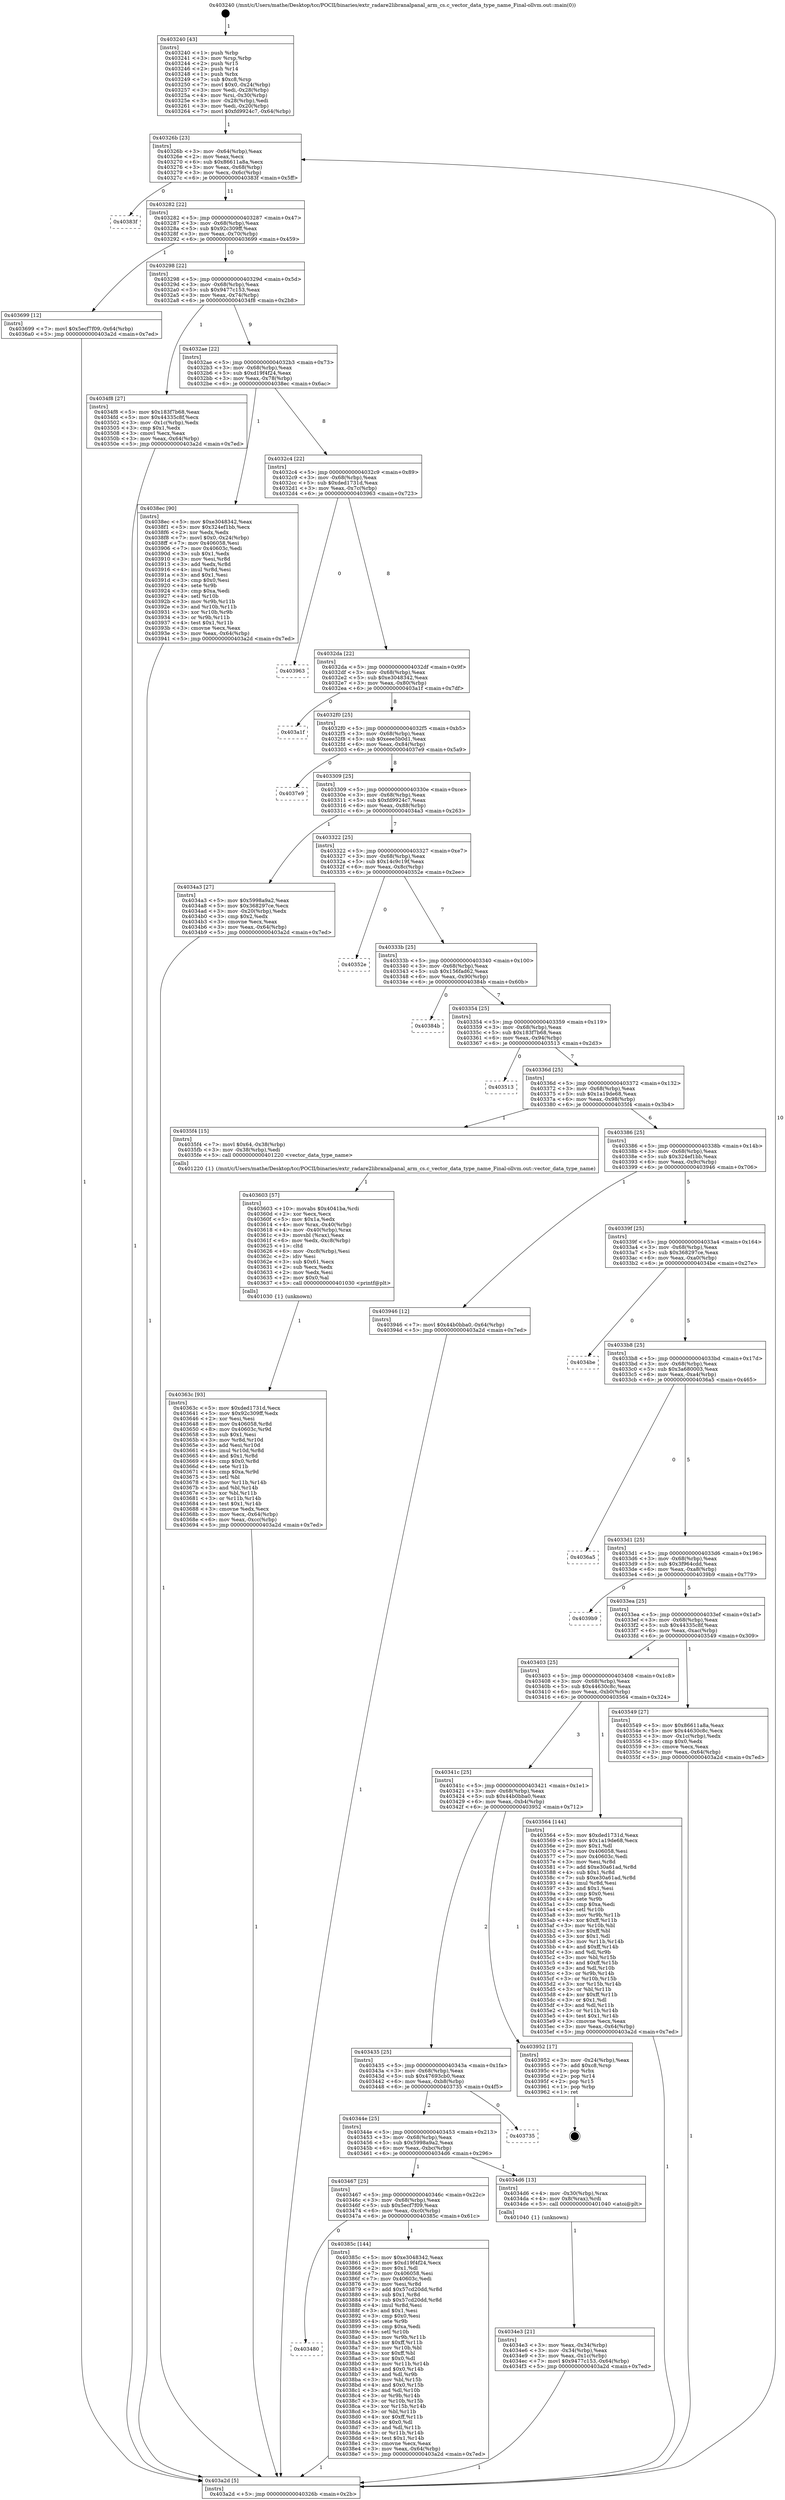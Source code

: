 digraph "0x403240" {
  label = "0x403240 (/mnt/c/Users/mathe/Desktop/tcc/POCII/binaries/extr_radare2libranalpanal_arm_cs.c_vector_data_type_name_Final-ollvm.out::main(0))"
  labelloc = "t"
  node[shape=record]

  Entry [label="",width=0.3,height=0.3,shape=circle,fillcolor=black,style=filled]
  "0x40326b" [label="{
     0x40326b [23]\l
     | [instrs]\l
     &nbsp;&nbsp;0x40326b \<+3\>: mov -0x64(%rbp),%eax\l
     &nbsp;&nbsp;0x40326e \<+2\>: mov %eax,%ecx\l
     &nbsp;&nbsp;0x403270 \<+6\>: sub $0x86611a8a,%ecx\l
     &nbsp;&nbsp;0x403276 \<+3\>: mov %eax,-0x68(%rbp)\l
     &nbsp;&nbsp;0x403279 \<+3\>: mov %ecx,-0x6c(%rbp)\l
     &nbsp;&nbsp;0x40327c \<+6\>: je 000000000040383f \<main+0x5ff\>\l
  }"]
  "0x40383f" [label="{
     0x40383f\l
  }", style=dashed]
  "0x403282" [label="{
     0x403282 [22]\l
     | [instrs]\l
     &nbsp;&nbsp;0x403282 \<+5\>: jmp 0000000000403287 \<main+0x47\>\l
     &nbsp;&nbsp;0x403287 \<+3\>: mov -0x68(%rbp),%eax\l
     &nbsp;&nbsp;0x40328a \<+5\>: sub $0x92c309ff,%eax\l
     &nbsp;&nbsp;0x40328f \<+3\>: mov %eax,-0x70(%rbp)\l
     &nbsp;&nbsp;0x403292 \<+6\>: je 0000000000403699 \<main+0x459\>\l
  }"]
  Exit [label="",width=0.3,height=0.3,shape=circle,fillcolor=black,style=filled,peripheries=2]
  "0x403699" [label="{
     0x403699 [12]\l
     | [instrs]\l
     &nbsp;&nbsp;0x403699 \<+7\>: movl $0x5ecf7f09,-0x64(%rbp)\l
     &nbsp;&nbsp;0x4036a0 \<+5\>: jmp 0000000000403a2d \<main+0x7ed\>\l
  }"]
  "0x403298" [label="{
     0x403298 [22]\l
     | [instrs]\l
     &nbsp;&nbsp;0x403298 \<+5\>: jmp 000000000040329d \<main+0x5d\>\l
     &nbsp;&nbsp;0x40329d \<+3\>: mov -0x68(%rbp),%eax\l
     &nbsp;&nbsp;0x4032a0 \<+5\>: sub $0x9477c153,%eax\l
     &nbsp;&nbsp;0x4032a5 \<+3\>: mov %eax,-0x74(%rbp)\l
     &nbsp;&nbsp;0x4032a8 \<+6\>: je 00000000004034f8 \<main+0x2b8\>\l
  }"]
  "0x403480" [label="{
     0x403480\l
  }", style=dashed]
  "0x4034f8" [label="{
     0x4034f8 [27]\l
     | [instrs]\l
     &nbsp;&nbsp;0x4034f8 \<+5\>: mov $0x183f7b68,%eax\l
     &nbsp;&nbsp;0x4034fd \<+5\>: mov $0x44335c8f,%ecx\l
     &nbsp;&nbsp;0x403502 \<+3\>: mov -0x1c(%rbp),%edx\l
     &nbsp;&nbsp;0x403505 \<+3\>: cmp $0x1,%edx\l
     &nbsp;&nbsp;0x403508 \<+3\>: cmovl %ecx,%eax\l
     &nbsp;&nbsp;0x40350b \<+3\>: mov %eax,-0x64(%rbp)\l
     &nbsp;&nbsp;0x40350e \<+5\>: jmp 0000000000403a2d \<main+0x7ed\>\l
  }"]
  "0x4032ae" [label="{
     0x4032ae [22]\l
     | [instrs]\l
     &nbsp;&nbsp;0x4032ae \<+5\>: jmp 00000000004032b3 \<main+0x73\>\l
     &nbsp;&nbsp;0x4032b3 \<+3\>: mov -0x68(%rbp),%eax\l
     &nbsp;&nbsp;0x4032b6 \<+5\>: sub $0xd19f4f24,%eax\l
     &nbsp;&nbsp;0x4032bb \<+3\>: mov %eax,-0x78(%rbp)\l
     &nbsp;&nbsp;0x4032be \<+6\>: je 00000000004038ec \<main+0x6ac\>\l
  }"]
  "0x40385c" [label="{
     0x40385c [144]\l
     | [instrs]\l
     &nbsp;&nbsp;0x40385c \<+5\>: mov $0xe3048342,%eax\l
     &nbsp;&nbsp;0x403861 \<+5\>: mov $0xd19f4f24,%ecx\l
     &nbsp;&nbsp;0x403866 \<+2\>: mov $0x1,%dl\l
     &nbsp;&nbsp;0x403868 \<+7\>: mov 0x406058,%esi\l
     &nbsp;&nbsp;0x40386f \<+7\>: mov 0x40603c,%edi\l
     &nbsp;&nbsp;0x403876 \<+3\>: mov %esi,%r8d\l
     &nbsp;&nbsp;0x403879 \<+7\>: add $0x57cd20dd,%r8d\l
     &nbsp;&nbsp;0x403880 \<+4\>: sub $0x1,%r8d\l
     &nbsp;&nbsp;0x403884 \<+7\>: sub $0x57cd20dd,%r8d\l
     &nbsp;&nbsp;0x40388b \<+4\>: imul %r8d,%esi\l
     &nbsp;&nbsp;0x40388f \<+3\>: and $0x1,%esi\l
     &nbsp;&nbsp;0x403892 \<+3\>: cmp $0x0,%esi\l
     &nbsp;&nbsp;0x403895 \<+4\>: sete %r9b\l
     &nbsp;&nbsp;0x403899 \<+3\>: cmp $0xa,%edi\l
     &nbsp;&nbsp;0x40389c \<+4\>: setl %r10b\l
     &nbsp;&nbsp;0x4038a0 \<+3\>: mov %r9b,%r11b\l
     &nbsp;&nbsp;0x4038a3 \<+4\>: xor $0xff,%r11b\l
     &nbsp;&nbsp;0x4038a7 \<+3\>: mov %r10b,%bl\l
     &nbsp;&nbsp;0x4038aa \<+3\>: xor $0xff,%bl\l
     &nbsp;&nbsp;0x4038ad \<+3\>: xor $0x0,%dl\l
     &nbsp;&nbsp;0x4038b0 \<+3\>: mov %r11b,%r14b\l
     &nbsp;&nbsp;0x4038b3 \<+4\>: and $0x0,%r14b\l
     &nbsp;&nbsp;0x4038b7 \<+3\>: and %dl,%r9b\l
     &nbsp;&nbsp;0x4038ba \<+3\>: mov %bl,%r15b\l
     &nbsp;&nbsp;0x4038bd \<+4\>: and $0x0,%r15b\l
     &nbsp;&nbsp;0x4038c1 \<+3\>: and %dl,%r10b\l
     &nbsp;&nbsp;0x4038c4 \<+3\>: or %r9b,%r14b\l
     &nbsp;&nbsp;0x4038c7 \<+3\>: or %r10b,%r15b\l
     &nbsp;&nbsp;0x4038ca \<+3\>: xor %r15b,%r14b\l
     &nbsp;&nbsp;0x4038cd \<+3\>: or %bl,%r11b\l
     &nbsp;&nbsp;0x4038d0 \<+4\>: xor $0xff,%r11b\l
     &nbsp;&nbsp;0x4038d4 \<+3\>: or $0x0,%dl\l
     &nbsp;&nbsp;0x4038d7 \<+3\>: and %dl,%r11b\l
     &nbsp;&nbsp;0x4038da \<+3\>: or %r11b,%r14b\l
     &nbsp;&nbsp;0x4038dd \<+4\>: test $0x1,%r14b\l
     &nbsp;&nbsp;0x4038e1 \<+3\>: cmovne %ecx,%eax\l
     &nbsp;&nbsp;0x4038e4 \<+3\>: mov %eax,-0x64(%rbp)\l
     &nbsp;&nbsp;0x4038e7 \<+5\>: jmp 0000000000403a2d \<main+0x7ed\>\l
  }"]
  "0x4038ec" [label="{
     0x4038ec [90]\l
     | [instrs]\l
     &nbsp;&nbsp;0x4038ec \<+5\>: mov $0xe3048342,%eax\l
     &nbsp;&nbsp;0x4038f1 \<+5\>: mov $0x324ef1bb,%ecx\l
     &nbsp;&nbsp;0x4038f6 \<+2\>: xor %edx,%edx\l
     &nbsp;&nbsp;0x4038f8 \<+7\>: movl $0x0,-0x24(%rbp)\l
     &nbsp;&nbsp;0x4038ff \<+7\>: mov 0x406058,%esi\l
     &nbsp;&nbsp;0x403906 \<+7\>: mov 0x40603c,%edi\l
     &nbsp;&nbsp;0x40390d \<+3\>: sub $0x1,%edx\l
     &nbsp;&nbsp;0x403910 \<+3\>: mov %esi,%r8d\l
     &nbsp;&nbsp;0x403913 \<+3\>: add %edx,%r8d\l
     &nbsp;&nbsp;0x403916 \<+4\>: imul %r8d,%esi\l
     &nbsp;&nbsp;0x40391a \<+3\>: and $0x1,%esi\l
     &nbsp;&nbsp;0x40391d \<+3\>: cmp $0x0,%esi\l
     &nbsp;&nbsp;0x403920 \<+4\>: sete %r9b\l
     &nbsp;&nbsp;0x403924 \<+3\>: cmp $0xa,%edi\l
     &nbsp;&nbsp;0x403927 \<+4\>: setl %r10b\l
     &nbsp;&nbsp;0x40392b \<+3\>: mov %r9b,%r11b\l
     &nbsp;&nbsp;0x40392e \<+3\>: and %r10b,%r11b\l
     &nbsp;&nbsp;0x403931 \<+3\>: xor %r10b,%r9b\l
     &nbsp;&nbsp;0x403934 \<+3\>: or %r9b,%r11b\l
     &nbsp;&nbsp;0x403937 \<+4\>: test $0x1,%r11b\l
     &nbsp;&nbsp;0x40393b \<+3\>: cmovne %ecx,%eax\l
     &nbsp;&nbsp;0x40393e \<+3\>: mov %eax,-0x64(%rbp)\l
     &nbsp;&nbsp;0x403941 \<+5\>: jmp 0000000000403a2d \<main+0x7ed\>\l
  }"]
  "0x4032c4" [label="{
     0x4032c4 [22]\l
     | [instrs]\l
     &nbsp;&nbsp;0x4032c4 \<+5\>: jmp 00000000004032c9 \<main+0x89\>\l
     &nbsp;&nbsp;0x4032c9 \<+3\>: mov -0x68(%rbp),%eax\l
     &nbsp;&nbsp;0x4032cc \<+5\>: sub $0xded1731d,%eax\l
     &nbsp;&nbsp;0x4032d1 \<+3\>: mov %eax,-0x7c(%rbp)\l
     &nbsp;&nbsp;0x4032d4 \<+6\>: je 0000000000403963 \<main+0x723\>\l
  }"]
  "0x40363c" [label="{
     0x40363c [93]\l
     | [instrs]\l
     &nbsp;&nbsp;0x40363c \<+5\>: mov $0xded1731d,%ecx\l
     &nbsp;&nbsp;0x403641 \<+5\>: mov $0x92c309ff,%edx\l
     &nbsp;&nbsp;0x403646 \<+2\>: xor %esi,%esi\l
     &nbsp;&nbsp;0x403648 \<+8\>: mov 0x406058,%r8d\l
     &nbsp;&nbsp;0x403650 \<+8\>: mov 0x40603c,%r9d\l
     &nbsp;&nbsp;0x403658 \<+3\>: sub $0x1,%esi\l
     &nbsp;&nbsp;0x40365b \<+3\>: mov %r8d,%r10d\l
     &nbsp;&nbsp;0x40365e \<+3\>: add %esi,%r10d\l
     &nbsp;&nbsp;0x403661 \<+4\>: imul %r10d,%r8d\l
     &nbsp;&nbsp;0x403665 \<+4\>: and $0x1,%r8d\l
     &nbsp;&nbsp;0x403669 \<+4\>: cmp $0x0,%r8d\l
     &nbsp;&nbsp;0x40366d \<+4\>: sete %r11b\l
     &nbsp;&nbsp;0x403671 \<+4\>: cmp $0xa,%r9d\l
     &nbsp;&nbsp;0x403675 \<+3\>: setl %bl\l
     &nbsp;&nbsp;0x403678 \<+3\>: mov %r11b,%r14b\l
     &nbsp;&nbsp;0x40367b \<+3\>: and %bl,%r14b\l
     &nbsp;&nbsp;0x40367e \<+3\>: xor %bl,%r11b\l
     &nbsp;&nbsp;0x403681 \<+3\>: or %r11b,%r14b\l
     &nbsp;&nbsp;0x403684 \<+4\>: test $0x1,%r14b\l
     &nbsp;&nbsp;0x403688 \<+3\>: cmovne %edx,%ecx\l
     &nbsp;&nbsp;0x40368b \<+3\>: mov %ecx,-0x64(%rbp)\l
     &nbsp;&nbsp;0x40368e \<+6\>: mov %eax,-0xcc(%rbp)\l
     &nbsp;&nbsp;0x403694 \<+5\>: jmp 0000000000403a2d \<main+0x7ed\>\l
  }"]
  "0x403963" [label="{
     0x403963\l
  }", style=dashed]
  "0x4032da" [label="{
     0x4032da [22]\l
     | [instrs]\l
     &nbsp;&nbsp;0x4032da \<+5\>: jmp 00000000004032df \<main+0x9f\>\l
     &nbsp;&nbsp;0x4032df \<+3\>: mov -0x68(%rbp),%eax\l
     &nbsp;&nbsp;0x4032e2 \<+5\>: sub $0xe3048342,%eax\l
     &nbsp;&nbsp;0x4032e7 \<+3\>: mov %eax,-0x80(%rbp)\l
     &nbsp;&nbsp;0x4032ea \<+6\>: je 0000000000403a1f \<main+0x7df\>\l
  }"]
  "0x403603" [label="{
     0x403603 [57]\l
     | [instrs]\l
     &nbsp;&nbsp;0x403603 \<+10\>: movabs $0x4041ba,%rdi\l
     &nbsp;&nbsp;0x40360d \<+2\>: xor %ecx,%ecx\l
     &nbsp;&nbsp;0x40360f \<+5\>: mov $0x1a,%edx\l
     &nbsp;&nbsp;0x403614 \<+4\>: mov %rax,-0x40(%rbp)\l
     &nbsp;&nbsp;0x403618 \<+4\>: mov -0x40(%rbp),%rax\l
     &nbsp;&nbsp;0x40361c \<+3\>: movsbl (%rax),%eax\l
     &nbsp;&nbsp;0x40361f \<+6\>: mov %edx,-0xc8(%rbp)\l
     &nbsp;&nbsp;0x403625 \<+1\>: cltd\l
     &nbsp;&nbsp;0x403626 \<+6\>: mov -0xc8(%rbp),%esi\l
     &nbsp;&nbsp;0x40362c \<+2\>: idiv %esi\l
     &nbsp;&nbsp;0x40362e \<+3\>: sub $0x61,%ecx\l
     &nbsp;&nbsp;0x403631 \<+2\>: sub %ecx,%edx\l
     &nbsp;&nbsp;0x403633 \<+2\>: mov %edx,%esi\l
     &nbsp;&nbsp;0x403635 \<+2\>: mov $0x0,%al\l
     &nbsp;&nbsp;0x403637 \<+5\>: call 0000000000401030 \<printf@plt\>\l
     | [calls]\l
     &nbsp;&nbsp;0x401030 \{1\} (unknown)\l
  }"]
  "0x403a1f" [label="{
     0x403a1f\l
  }", style=dashed]
  "0x4032f0" [label="{
     0x4032f0 [25]\l
     | [instrs]\l
     &nbsp;&nbsp;0x4032f0 \<+5\>: jmp 00000000004032f5 \<main+0xb5\>\l
     &nbsp;&nbsp;0x4032f5 \<+3\>: mov -0x68(%rbp),%eax\l
     &nbsp;&nbsp;0x4032f8 \<+5\>: sub $0xeee5b0d1,%eax\l
     &nbsp;&nbsp;0x4032fd \<+6\>: mov %eax,-0x84(%rbp)\l
     &nbsp;&nbsp;0x403303 \<+6\>: je 00000000004037e9 \<main+0x5a9\>\l
  }"]
  "0x4034e3" [label="{
     0x4034e3 [21]\l
     | [instrs]\l
     &nbsp;&nbsp;0x4034e3 \<+3\>: mov %eax,-0x34(%rbp)\l
     &nbsp;&nbsp;0x4034e6 \<+3\>: mov -0x34(%rbp),%eax\l
     &nbsp;&nbsp;0x4034e9 \<+3\>: mov %eax,-0x1c(%rbp)\l
     &nbsp;&nbsp;0x4034ec \<+7\>: movl $0x9477c153,-0x64(%rbp)\l
     &nbsp;&nbsp;0x4034f3 \<+5\>: jmp 0000000000403a2d \<main+0x7ed\>\l
  }"]
  "0x4037e9" [label="{
     0x4037e9\l
  }", style=dashed]
  "0x403309" [label="{
     0x403309 [25]\l
     | [instrs]\l
     &nbsp;&nbsp;0x403309 \<+5\>: jmp 000000000040330e \<main+0xce\>\l
     &nbsp;&nbsp;0x40330e \<+3\>: mov -0x68(%rbp),%eax\l
     &nbsp;&nbsp;0x403311 \<+5\>: sub $0xfd9924c7,%eax\l
     &nbsp;&nbsp;0x403316 \<+6\>: mov %eax,-0x88(%rbp)\l
     &nbsp;&nbsp;0x40331c \<+6\>: je 00000000004034a3 \<main+0x263\>\l
  }"]
  "0x403467" [label="{
     0x403467 [25]\l
     | [instrs]\l
     &nbsp;&nbsp;0x403467 \<+5\>: jmp 000000000040346c \<main+0x22c\>\l
     &nbsp;&nbsp;0x40346c \<+3\>: mov -0x68(%rbp),%eax\l
     &nbsp;&nbsp;0x40346f \<+5\>: sub $0x5ecf7f09,%eax\l
     &nbsp;&nbsp;0x403474 \<+6\>: mov %eax,-0xc0(%rbp)\l
     &nbsp;&nbsp;0x40347a \<+6\>: je 000000000040385c \<main+0x61c\>\l
  }"]
  "0x4034a3" [label="{
     0x4034a3 [27]\l
     | [instrs]\l
     &nbsp;&nbsp;0x4034a3 \<+5\>: mov $0x5998a9a2,%eax\l
     &nbsp;&nbsp;0x4034a8 \<+5\>: mov $0x368297ce,%ecx\l
     &nbsp;&nbsp;0x4034ad \<+3\>: mov -0x20(%rbp),%edx\l
     &nbsp;&nbsp;0x4034b0 \<+3\>: cmp $0x2,%edx\l
     &nbsp;&nbsp;0x4034b3 \<+3\>: cmovne %ecx,%eax\l
     &nbsp;&nbsp;0x4034b6 \<+3\>: mov %eax,-0x64(%rbp)\l
     &nbsp;&nbsp;0x4034b9 \<+5\>: jmp 0000000000403a2d \<main+0x7ed\>\l
  }"]
  "0x403322" [label="{
     0x403322 [25]\l
     | [instrs]\l
     &nbsp;&nbsp;0x403322 \<+5\>: jmp 0000000000403327 \<main+0xe7\>\l
     &nbsp;&nbsp;0x403327 \<+3\>: mov -0x68(%rbp),%eax\l
     &nbsp;&nbsp;0x40332a \<+5\>: sub $0x14c9c19f,%eax\l
     &nbsp;&nbsp;0x40332f \<+6\>: mov %eax,-0x8c(%rbp)\l
     &nbsp;&nbsp;0x403335 \<+6\>: je 000000000040352e \<main+0x2ee\>\l
  }"]
  "0x403a2d" [label="{
     0x403a2d [5]\l
     | [instrs]\l
     &nbsp;&nbsp;0x403a2d \<+5\>: jmp 000000000040326b \<main+0x2b\>\l
  }"]
  "0x403240" [label="{
     0x403240 [43]\l
     | [instrs]\l
     &nbsp;&nbsp;0x403240 \<+1\>: push %rbp\l
     &nbsp;&nbsp;0x403241 \<+3\>: mov %rsp,%rbp\l
     &nbsp;&nbsp;0x403244 \<+2\>: push %r15\l
     &nbsp;&nbsp;0x403246 \<+2\>: push %r14\l
     &nbsp;&nbsp;0x403248 \<+1\>: push %rbx\l
     &nbsp;&nbsp;0x403249 \<+7\>: sub $0xc8,%rsp\l
     &nbsp;&nbsp;0x403250 \<+7\>: movl $0x0,-0x24(%rbp)\l
     &nbsp;&nbsp;0x403257 \<+3\>: mov %edi,-0x28(%rbp)\l
     &nbsp;&nbsp;0x40325a \<+4\>: mov %rsi,-0x30(%rbp)\l
     &nbsp;&nbsp;0x40325e \<+3\>: mov -0x28(%rbp),%edi\l
     &nbsp;&nbsp;0x403261 \<+3\>: mov %edi,-0x20(%rbp)\l
     &nbsp;&nbsp;0x403264 \<+7\>: movl $0xfd9924c7,-0x64(%rbp)\l
  }"]
  "0x4034d6" [label="{
     0x4034d6 [13]\l
     | [instrs]\l
     &nbsp;&nbsp;0x4034d6 \<+4\>: mov -0x30(%rbp),%rax\l
     &nbsp;&nbsp;0x4034da \<+4\>: mov 0x8(%rax),%rdi\l
     &nbsp;&nbsp;0x4034de \<+5\>: call 0000000000401040 \<atoi@plt\>\l
     | [calls]\l
     &nbsp;&nbsp;0x401040 \{1\} (unknown)\l
  }"]
  "0x40352e" [label="{
     0x40352e\l
  }", style=dashed]
  "0x40333b" [label="{
     0x40333b [25]\l
     | [instrs]\l
     &nbsp;&nbsp;0x40333b \<+5\>: jmp 0000000000403340 \<main+0x100\>\l
     &nbsp;&nbsp;0x403340 \<+3\>: mov -0x68(%rbp),%eax\l
     &nbsp;&nbsp;0x403343 \<+5\>: sub $0x156fad62,%eax\l
     &nbsp;&nbsp;0x403348 \<+6\>: mov %eax,-0x90(%rbp)\l
     &nbsp;&nbsp;0x40334e \<+6\>: je 000000000040384b \<main+0x60b\>\l
  }"]
  "0x40344e" [label="{
     0x40344e [25]\l
     | [instrs]\l
     &nbsp;&nbsp;0x40344e \<+5\>: jmp 0000000000403453 \<main+0x213\>\l
     &nbsp;&nbsp;0x403453 \<+3\>: mov -0x68(%rbp),%eax\l
     &nbsp;&nbsp;0x403456 \<+5\>: sub $0x5998a9a2,%eax\l
     &nbsp;&nbsp;0x40345b \<+6\>: mov %eax,-0xbc(%rbp)\l
     &nbsp;&nbsp;0x403461 \<+6\>: je 00000000004034d6 \<main+0x296\>\l
  }"]
  "0x40384b" [label="{
     0x40384b\l
  }", style=dashed]
  "0x403354" [label="{
     0x403354 [25]\l
     | [instrs]\l
     &nbsp;&nbsp;0x403354 \<+5\>: jmp 0000000000403359 \<main+0x119\>\l
     &nbsp;&nbsp;0x403359 \<+3\>: mov -0x68(%rbp),%eax\l
     &nbsp;&nbsp;0x40335c \<+5\>: sub $0x183f7b68,%eax\l
     &nbsp;&nbsp;0x403361 \<+6\>: mov %eax,-0x94(%rbp)\l
     &nbsp;&nbsp;0x403367 \<+6\>: je 0000000000403513 \<main+0x2d3\>\l
  }"]
  "0x403735" [label="{
     0x403735\l
  }", style=dashed]
  "0x403513" [label="{
     0x403513\l
  }", style=dashed]
  "0x40336d" [label="{
     0x40336d [25]\l
     | [instrs]\l
     &nbsp;&nbsp;0x40336d \<+5\>: jmp 0000000000403372 \<main+0x132\>\l
     &nbsp;&nbsp;0x403372 \<+3\>: mov -0x68(%rbp),%eax\l
     &nbsp;&nbsp;0x403375 \<+5\>: sub $0x1a19de68,%eax\l
     &nbsp;&nbsp;0x40337a \<+6\>: mov %eax,-0x98(%rbp)\l
     &nbsp;&nbsp;0x403380 \<+6\>: je 00000000004035f4 \<main+0x3b4\>\l
  }"]
  "0x403435" [label="{
     0x403435 [25]\l
     | [instrs]\l
     &nbsp;&nbsp;0x403435 \<+5\>: jmp 000000000040343a \<main+0x1fa\>\l
     &nbsp;&nbsp;0x40343a \<+3\>: mov -0x68(%rbp),%eax\l
     &nbsp;&nbsp;0x40343d \<+5\>: sub $0x47693cb0,%eax\l
     &nbsp;&nbsp;0x403442 \<+6\>: mov %eax,-0xb8(%rbp)\l
     &nbsp;&nbsp;0x403448 \<+6\>: je 0000000000403735 \<main+0x4f5\>\l
  }"]
  "0x4035f4" [label="{
     0x4035f4 [15]\l
     | [instrs]\l
     &nbsp;&nbsp;0x4035f4 \<+7\>: movl $0x64,-0x38(%rbp)\l
     &nbsp;&nbsp;0x4035fb \<+3\>: mov -0x38(%rbp),%edi\l
     &nbsp;&nbsp;0x4035fe \<+5\>: call 0000000000401220 \<vector_data_type_name\>\l
     | [calls]\l
     &nbsp;&nbsp;0x401220 \{1\} (/mnt/c/Users/mathe/Desktop/tcc/POCII/binaries/extr_radare2libranalpanal_arm_cs.c_vector_data_type_name_Final-ollvm.out::vector_data_type_name)\l
  }"]
  "0x403386" [label="{
     0x403386 [25]\l
     | [instrs]\l
     &nbsp;&nbsp;0x403386 \<+5\>: jmp 000000000040338b \<main+0x14b\>\l
     &nbsp;&nbsp;0x40338b \<+3\>: mov -0x68(%rbp),%eax\l
     &nbsp;&nbsp;0x40338e \<+5\>: sub $0x324ef1bb,%eax\l
     &nbsp;&nbsp;0x403393 \<+6\>: mov %eax,-0x9c(%rbp)\l
     &nbsp;&nbsp;0x403399 \<+6\>: je 0000000000403946 \<main+0x706\>\l
  }"]
  "0x403952" [label="{
     0x403952 [17]\l
     | [instrs]\l
     &nbsp;&nbsp;0x403952 \<+3\>: mov -0x24(%rbp),%eax\l
     &nbsp;&nbsp;0x403955 \<+7\>: add $0xc8,%rsp\l
     &nbsp;&nbsp;0x40395c \<+1\>: pop %rbx\l
     &nbsp;&nbsp;0x40395d \<+2\>: pop %r14\l
     &nbsp;&nbsp;0x40395f \<+2\>: pop %r15\l
     &nbsp;&nbsp;0x403961 \<+1\>: pop %rbp\l
     &nbsp;&nbsp;0x403962 \<+1\>: ret\l
  }"]
  "0x403946" [label="{
     0x403946 [12]\l
     | [instrs]\l
     &nbsp;&nbsp;0x403946 \<+7\>: movl $0x44b0bba0,-0x64(%rbp)\l
     &nbsp;&nbsp;0x40394d \<+5\>: jmp 0000000000403a2d \<main+0x7ed\>\l
  }"]
  "0x40339f" [label="{
     0x40339f [25]\l
     | [instrs]\l
     &nbsp;&nbsp;0x40339f \<+5\>: jmp 00000000004033a4 \<main+0x164\>\l
     &nbsp;&nbsp;0x4033a4 \<+3\>: mov -0x68(%rbp),%eax\l
     &nbsp;&nbsp;0x4033a7 \<+5\>: sub $0x368297ce,%eax\l
     &nbsp;&nbsp;0x4033ac \<+6\>: mov %eax,-0xa0(%rbp)\l
     &nbsp;&nbsp;0x4033b2 \<+6\>: je 00000000004034be \<main+0x27e\>\l
  }"]
  "0x40341c" [label="{
     0x40341c [25]\l
     | [instrs]\l
     &nbsp;&nbsp;0x40341c \<+5\>: jmp 0000000000403421 \<main+0x1e1\>\l
     &nbsp;&nbsp;0x403421 \<+3\>: mov -0x68(%rbp),%eax\l
     &nbsp;&nbsp;0x403424 \<+5\>: sub $0x44b0bba0,%eax\l
     &nbsp;&nbsp;0x403429 \<+6\>: mov %eax,-0xb4(%rbp)\l
     &nbsp;&nbsp;0x40342f \<+6\>: je 0000000000403952 \<main+0x712\>\l
  }"]
  "0x4034be" [label="{
     0x4034be\l
  }", style=dashed]
  "0x4033b8" [label="{
     0x4033b8 [25]\l
     | [instrs]\l
     &nbsp;&nbsp;0x4033b8 \<+5\>: jmp 00000000004033bd \<main+0x17d\>\l
     &nbsp;&nbsp;0x4033bd \<+3\>: mov -0x68(%rbp),%eax\l
     &nbsp;&nbsp;0x4033c0 \<+5\>: sub $0x3a680003,%eax\l
     &nbsp;&nbsp;0x4033c5 \<+6\>: mov %eax,-0xa4(%rbp)\l
     &nbsp;&nbsp;0x4033cb \<+6\>: je 00000000004036a5 \<main+0x465\>\l
  }"]
  "0x403564" [label="{
     0x403564 [144]\l
     | [instrs]\l
     &nbsp;&nbsp;0x403564 \<+5\>: mov $0xded1731d,%eax\l
     &nbsp;&nbsp;0x403569 \<+5\>: mov $0x1a19de68,%ecx\l
     &nbsp;&nbsp;0x40356e \<+2\>: mov $0x1,%dl\l
     &nbsp;&nbsp;0x403570 \<+7\>: mov 0x406058,%esi\l
     &nbsp;&nbsp;0x403577 \<+7\>: mov 0x40603c,%edi\l
     &nbsp;&nbsp;0x40357e \<+3\>: mov %esi,%r8d\l
     &nbsp;&nbsp;0x403581 \<+7\>: add $0xe30a61ad,%r8d\l
     &nbsp;&nbsp;0x403588 \<+4\>: sub $0x1,%r8d\l
     &nbsp;&nbsp;0x40358c \<+7\>: sub $0xe30a61ad,%r8d\l
     &nbsp;&nbsp;0x403593 \<+4\>: imul %r8d,%esi\l
     &nbsp;&nbsp;0x403597 \<+3\>: and $0x1,%esi\l
     &nbsp;&nbsp;0x40359a \<+3\>: cmp $0x0,%esi\l
     &nbsp;&nbsp;0x40359d \<+4\>: sete %r9b\l
     &nbsp;&nbsp;0x4035a1 \<+3\>: cmp $0xa,%edi\l
     &nbsp;&nbsp;0x4035a4 \<+4\>: setl %r10b\l
     &nbsp;&nbsp;0x4035a8 \<+3\>: mov %r9b,%r11b\l
     &nbsp;&nbsp;0x4035ab \<+4\>: xor $0xff,%r11b\l
     &nbsp;&nbsp;0x4035af \<+3\>: mov %r10b,%bl\l
     &nbsp;&nbsp;0x4035b2 \<+3\>: xor $0xff,%bl\l
     &nbsp;&nbsp;0x4035b5 \<+3\>: xor $0x1,%dl\l
     &nbsp;&nbsp;0x4035b8 \<+3\>: mov %r11b,%r14b\l
     &nbsp;&nbsp;0x4035bb \<+4\>: and $0xff,%r14b\l
     &nbsp;&nbsp;0x4035bf \<+3\>: and %dl,%r9b\l
     &nbsp;&nbsp;0x4035c2 \<+3\>: mov %bl,%r15b\l
     &nbsp;&nbsp;0x4035c5 \<+4\>: and $0xff,%r15b\l
     &nbsp;&nbsp;0x4035c9 \<+3\>: and %dl,%r10b\l
     &nbsp;&nbsp;0x4035cc \<+3\>: or %r9b,%r14b\l
     &nbsp;&nbsp;0x4035cf \<+3\>: or %r10b,%r15b\l
     &nbsp;&nbsp;0x4035d2 \<+3\>: xor %r15b,%r14b\l
     &nbsp;&nbsp;0x4035d5 \<+3\>: or %bl,%r11b\l
     &nbsp;&nbsp;0x4035d8 \<+4\>: xor $0xff,%r11b\l
     &nbsp;&nbsp;0x4035dc \<+3\>: or $0x1,%dl\l
     &nbsp;&nbsp;0x4035df \<+3\>: and %dl,%r11b\l
     &nbsp;&nbsp;0x4035e2 \<+3\>: or %r11b,%r14b\l
     &nbsp;&nbsp;0x4035e5 \<+4\>: test $0x1,%r14b\l
     &nbsp;&nbsp;0x4035e9 \<+3\>: cmovne %ecx,%eax\l
     &nbsp;&nbsp;0x4035ec \<+3\>: mov %eax,-0x64(%rbp)\l
     &nbsp;&nbsp;0x4035ef \<+5\>: jmp 0000000000403a2d \<main+0x7ed\>\l
  }"]
  "0x4036a5" [label="{
     0x4036a5\l
  }", style=dashed]
  "0x4033d1" [label="{
     0x4033d1 [25]\l
     | [instrs]\l
     &nbsp;&nbsp;0x4033d1 \<+5\>: jmp 00000000004033d6 \<main+0x196\>\l
     &nbsp;&nbsp;0x4033d6 \<+3\>: mov -0x68(%rbp),%eax\l
     &nbsp;&nbsp;0x4033d9 \<+5\>: sub $0x3f964cdd,%eax\l
     &nbsp;&nbsp;0x4033de \<+6\>: mov %eax,-0xa8(%rbp)\l
     &nbsp;&nbsp;0x4033e4 \<+6\>: je 00000000004039b9 \<main+0x779\>\l
  }"]
  "0x403403" [label="{
     0x403403 [25]\l
     | [instrs]\l
     &nbsp;&nbsp;0x403403 \<+5\>: jmp 0000000000403408 \<main+0x1c8\>\l
     &nbsp;&nbsp;0x403408 \<+3\>: mov -0x68(%rbp),%eax\l
     &nbsp;&nbsp;0x40340b \<+5\>: sub $0x44630c8c,%eax\l
     &nbsp;&nbsp;0x403410 \<+6\>: mov %eax,-0xb0(%rbp)\l
     &nbsp;&nbsp;0x403416 \<+6\>: je 0000000000403564 \<main+0x324\>\l
  }"]
  "0x4039b9" [label="{
     0x4039b9\l
  }", style=dashed]
  "0x4033ea" [label="{
     0x4033ea [25]\l
     | [instrs]\l
     &nbsp;&nbsp;0x4033ea \<+5\>: jmp 00000000004033ef \<main+0x1af\>\l
     &nbsp;&nbsp;0x4033ef \<+3\>: mov -0x68(%rbp),%eax\l
     &nbsp;&nbsp;0x4033f2 \<+5\>: sub $0x44335c8f,%eax\l
     &nbsp;&nbsp;0x4033f7 \<+6\>: mov %eax,-0xac(%rbp)\l
     &nbsp;&nbsp;0x4033fd \<+6\>: je 0000000000403549 \<main+0x309\>\l
  }"]
  "0x403549" [label="{
     0x403549 [27]\l
     | [instrs]\l
     &nbsp;&nbsp;0x403549 \<+5\>: mov $0x86611a8a,%eax\l
     &nbsp;&nbsp;0x40354e \<+5\>: mov $0x44630c8c,%ecx\l
     &nbsp;&nbsp;0x403553 \<+3\>: mov -0x1c(%rbp),%edx\l
     &nbsp;&nbsp;0x403556 \<+3\>: cmp $0x0,%edx\l
     &nbsp;&nbsp;0x403559 \<+3\>: cmove %ecx,%eax\l
     &nbsp;&nbsp;0x40355c \<+3\>: mov %eax,-0x64(%rbp)\l
     &nbsp;&nbsp;0x40355f \<+5\>: jmp 0000000000403a2d \<main+0x7ed\>\l
  }"]
  Entry -> "0x403240" [label=" 1"]
  "0x40326b" -> "0x40383f" [label=" 0"]
  "0x40326b" -> "0x403282" [label=" 11"]
  "0x403952" -> Exit [label=" 1"]
  "0x403282" -> "0x403699" [label=" 1"]
  "0x403282" -> "0x403298" [label=" 10"]
  "0x403946" -> "0x403a2d" [label=" 1"]
  "0x403298" -> "0x4034f8" [label=" 1"]
  "0x403298" -> "0x4032ae" [label=" 9"]
  "0x4038ec" -> "0x403a2d" [label=" 1"]
  "0x4032ae" -> "0x4038ec" [label=" 1"]
  "0x4032ae" -> "0x4032c4" [label=" 8"]
  "0x40385c" -> "0x403a2d" [label=" 1"]
  "0x4032c4" -> "0x403963" [label=" 0"]
  "0x4032c4" -> "0x4032da" [label=" 8"]
  "0x403467" -> "0x40385c" [label=" 1"]
  "0x4032da" -> "0x403a1f" [label=" 0"]
  "0x4032da" -> "0x4032f0" [label=" 8"]
  "0x403467" -> "0x403480" [label=" 0"]
  "0x4032f0" -> "0x4037e9" [label=" 0"]
  "0x4032f0" -> "0x403309" [label=" 8"]
  "0x403699" -> "0x403a2d" [label=" 1"]
  "0x403309" -> "0x4034a3" [label=" 1"]
  "0x403309" -> "0x403322" [label=" 7"]
  "0x4034a3" -> "0x403a2d" [label=" 1"]
  "0x403240" -> "0x40326b" [label=" 1"]
  "0x403a2d" -> "0x40326b" [label=" 10"]
  "0x40363c" -> "0x403a2d" [label=" 1"]
  "0x403322" -> "0x40352e" [label=" 0"]
  "0x403322" -> "0x40333b" [label=" 7"]
  "0x403603" -> "0x40363c" [label=" 1"]
  "0x40333b" -> "0x40384b" [label=" 0"]
  "0x40333b" -> "0x403354" [label=" 7"]
  "0x403564" -> "0x403a2d" [label=" 1"]
  "0x403354" -> "0x403513" [label=" 0"]
  "0x403354" -> "0x40336d" [label=" 7"]
  "0x403549" -> "0x403a2d" [label=" 1"]
  "0x40336d" -> "0x4035f4" [label=" 1"]
  "0x40336d" -> "0x403386" [label=" 6"]
  "0x4034e3" -> "0x403a2d" [label=" 1"]
  "0x403386" -> "0x403946" [label=" 1"]
  "0x403386" -> "0x40339f" [label=" 5"]
  "0x4034d6" -> "0x4034e3" [label=" 1"]
  "0x40339f" -> "0x4034be" [label=" 0"]
  "0x40339f" -> "0x4033b8" [label=" 5"]
  "0x40344e" -> "0x4034d6" [label=" 1"]
  "0x4033b8" -> "0x4036a5" [label=" 0"]
  "0x4033b8" -> "0x4033d1" [label=" 5"]
  "0x4035f4" -> "0x403603" [label=" 1"]
  "0x4033d1" -> "0x4039b9" [label=" 0"]
  "0x4033d1" -> "0x4033ea" [label=" 5"]
  "0x403435" -> "0x403735" [label=" 0"]
  "0x4033ea" -> "0x403549" [label=" 1"]
  "0x4033ea" -> "0x403403" [label=" 4"]
  "0x403435" -> "0x40344e" [label=" 2"]
  "0x403403" -> "0x403564" [label=" 1"]
  "0x403403" -> "0x40341c" [label=" 3"]
  "0x40344e" -> "0x403467" [label=" 1"]
  "0x40341c" -> "0x403952" [label=" 1"]
  "0x40341c" -> "0x403435" [label=" 2"]
  "0x4034f8" -> "0x403a2d" [label=" 1"]
}

